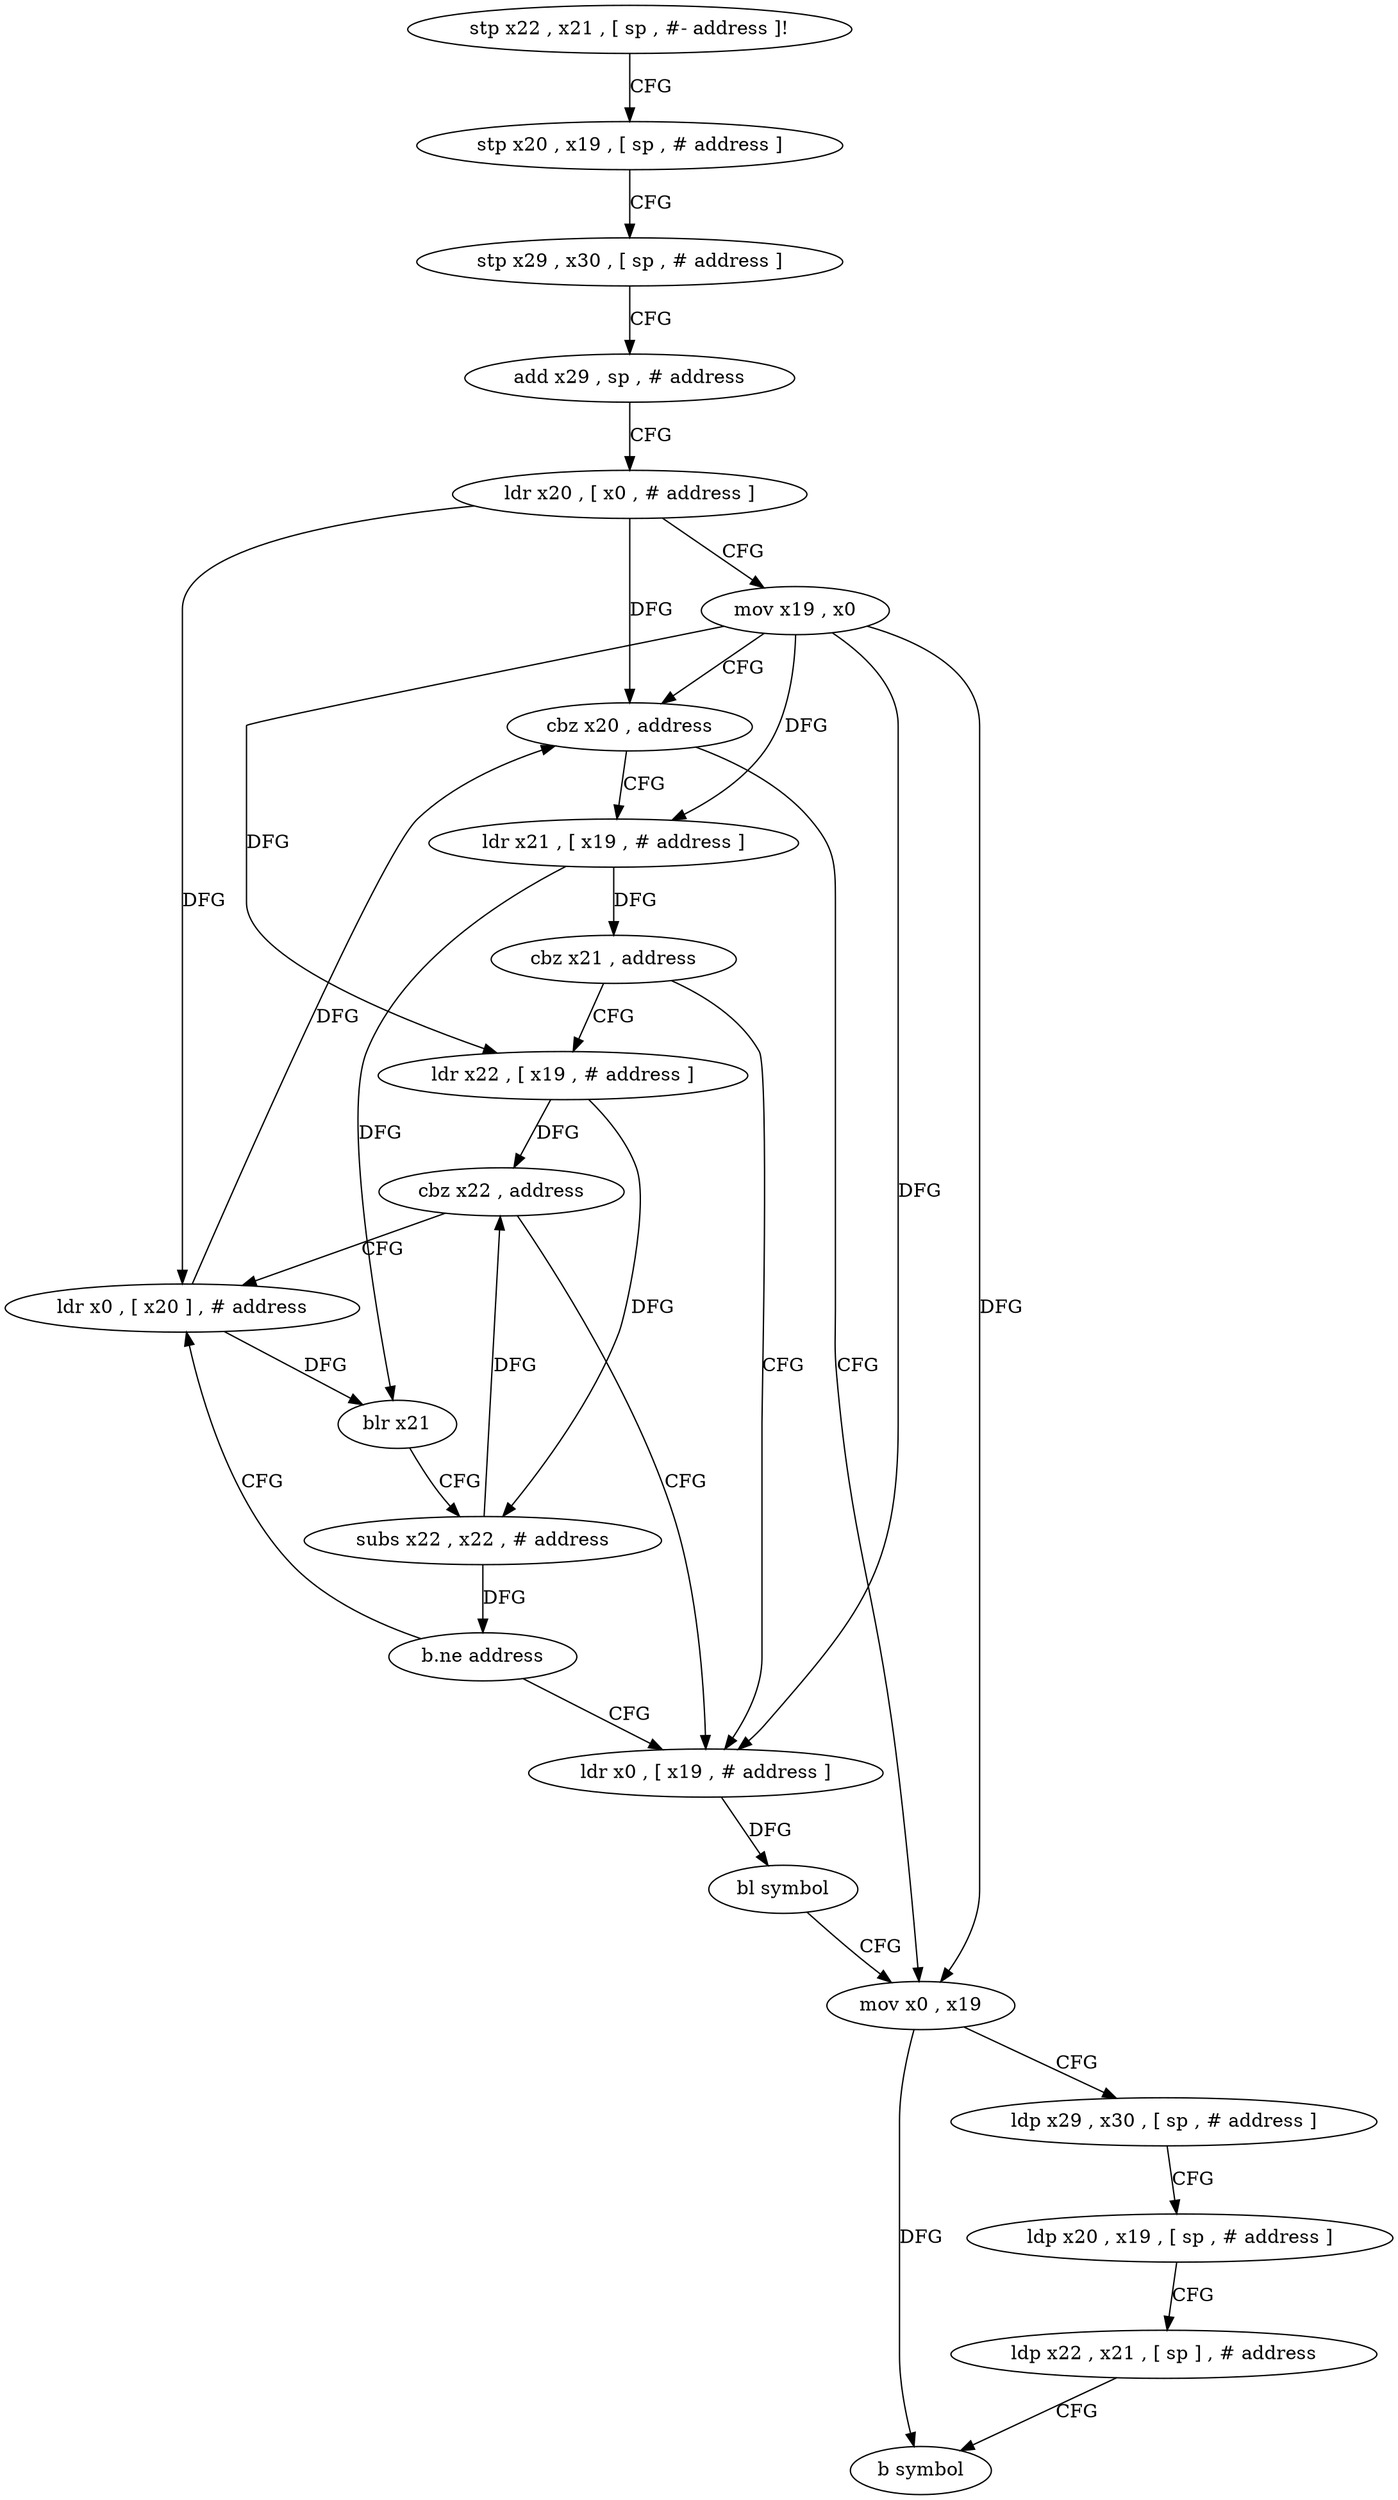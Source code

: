 digraph "func" {
"140436" [label = "stp x22 , x21 , [ sp , #- address ]!" ]
"140440" [label = "stp x20 , x19 , [ sp , # address ]" ]
"140444" [label = "stp x29 , x30 , [ sp , # address ]" ]
"140448" [label = "add x29 , sp , # address" ]
"140452" [label = "ldr x20 , [ x0 , # address ]" ]
"140456" [label = "mov x19 , x0" ]
"140460" [label = "cbz x20 , address" ]
"140504" [label = "mov x0 , x19" ]
"140464" [label = "ldr x21 , [ x19 , # address ]" ]
"140508" [label = "ldp x29 , x30 , [ sp , # address ]" ]
"140512" [label = "ldp x20 , x19 , [ sp , # address ]" ]
"140516" [label = "ldp x22 , x21 , [ sp ] , # address" ]
"140520" [label = "b symbol" ]
"140468" [label = "cbz x21 , address" ]
"140496" [label = "ldr x0 , [ x19 , # address ]" ]
"140472" [label = "ldr x22 , [ x19 , # address ]" ]
"140500" [label = "bl symbol" ]
"140476" [label = "cbz x22 , address" ]
"140480" [label = "ldr x0 , [ x20 ] , # address" ]
"140484" [label = "blr x21" ]
"140488" [label = "subs x22 , x22 , # address" ]
"140492" [label = "b.ne address" ]
"140436" -> "140440" [ label = "CFG" ]
"140440" -> "140444" [ label = "CFG" ]
"140444" -> "140448" [ label = "CFG" ]
"140448" -> "140452" [ label = "CFG" ]
"140452" -> "140456" [ label = "CFG" ]
"140452" -> "140460" [ label = "DFG" ]
"140452" -> "140480" [ label = "DFG" ]
"140456" -> "140460" [ label = "CFG" ]
"140456" -> "140504" [ label = "DFG" ]
"140456" -> "140464" [ label = "DFG" ]
"140456" -> "140496" [ label = "DFG" ]
"140456" -> "140472" [ label = "DFG" ]
"140460" -> "140504" [ label = "CFG" ]
"140460" -> "140464" [ label = "CFG" ]
"140504" -> "140508" [ label = "CFG" ]
"140504" -> "140520" [ label = "DFG" ]
"140464" -> "140468" [ label = "DFG" ]
"140464" -> "140484" [ label = "DFG" ]
"140508" -> "140512" [ label = "CFG" ]
"140512" -> "140516" [ label = "CFG" ]
"140516" -> "140520" [ label = "CFG" ]
"140468" -> "140496" [ label = "CFG" ]
"140468" -> "140472" [ label = "CFG" ]
"140496" -> "140500" [ label = "DFG" ]
"140472" -> "140476" [ label = "DFG" ]
"140472" -> "140488" [ label = "DFG" ]
"140500" -> "140504" [ label = "CFG" ]
"140476" -> "140496" [ label = "CFG" ]
"140476" -> "140480" [ label = "CFG" ]
"140480" -> "140484" [ label = "DFG" ]
"140480" -> "140460" [ label = "DFG" ]
"140484" -> "140488" [ label = "CFG" ]
"140488" -> "140492" [ label = "DFG" ]
"140488" -> "140476" [ label = "DFG" ]
"140492" -> "140480" [ label = "CFG" ]
"140492" -> "140496" [ label = "CFG" ]
}

